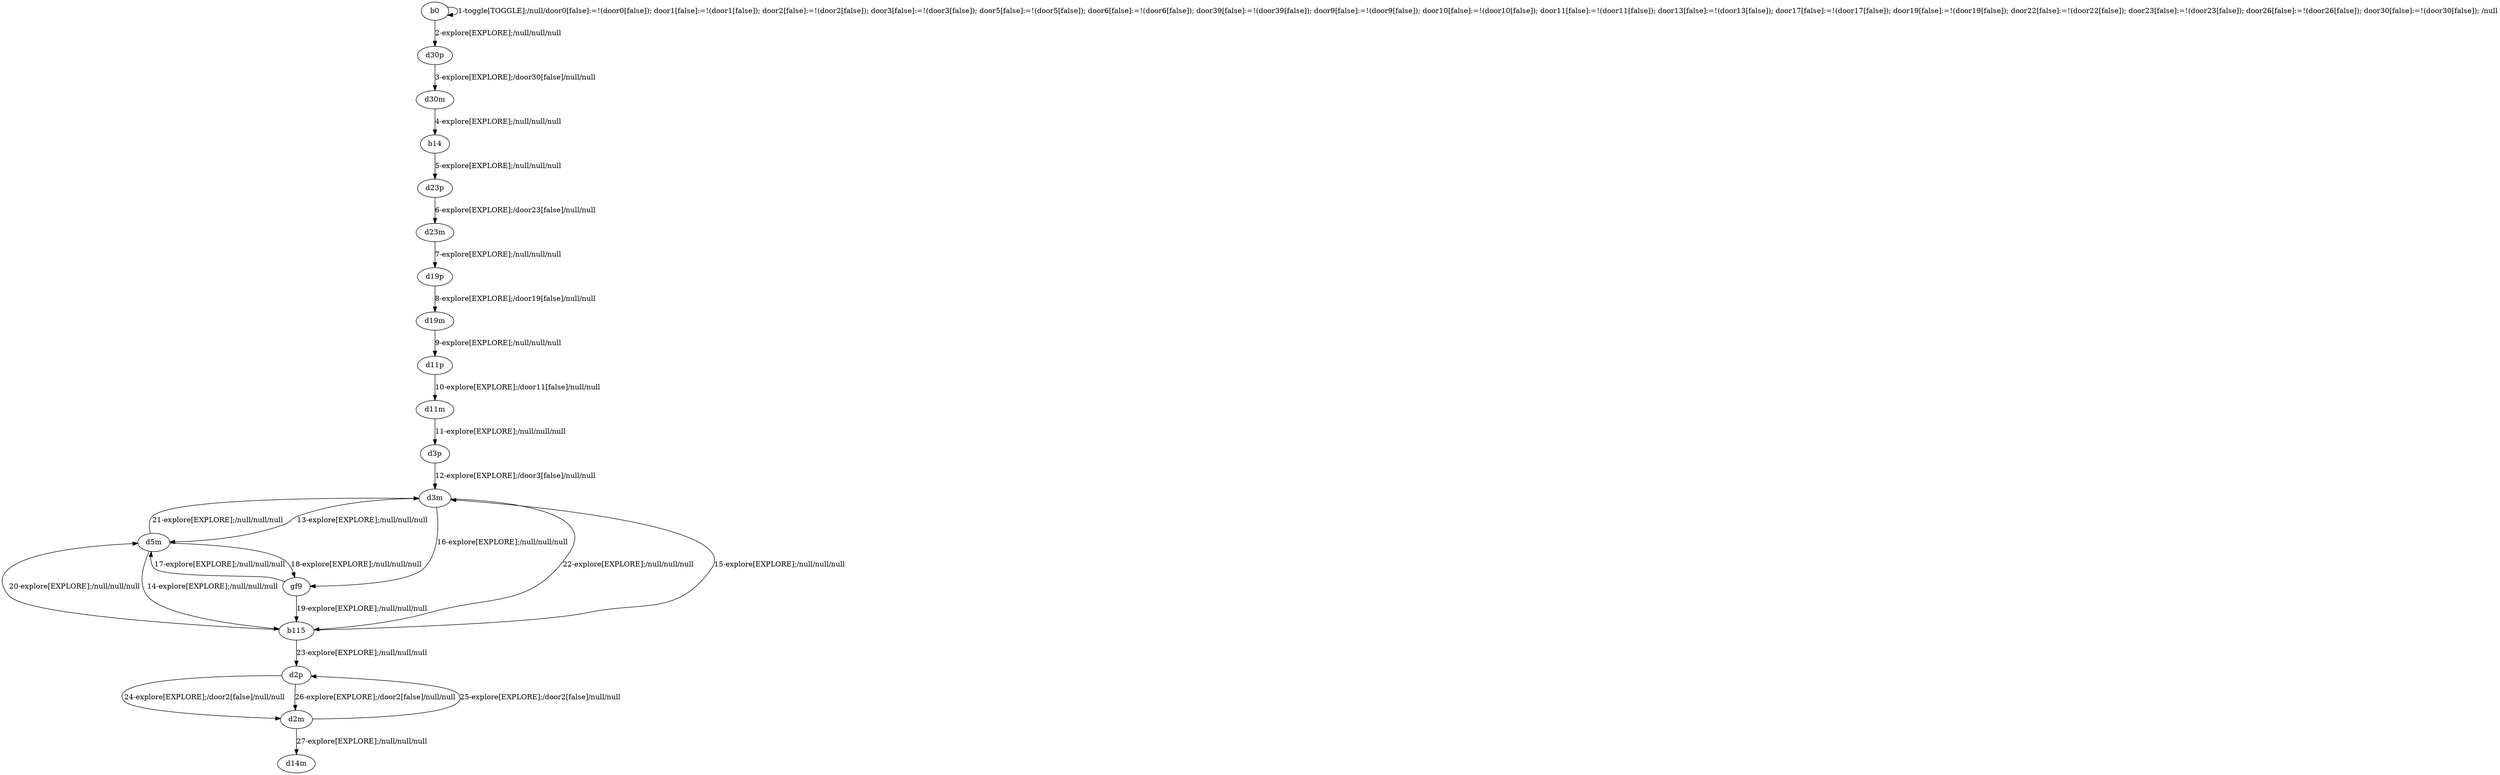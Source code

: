 # Total number of goals covered by this test: 4
# d5m --> gf9
# b115 --> d3m
# d3m --> gf9
# b115 --> d5m

digraph g {
"b0" -> "b0" [label = "1-toggle[TOGGLE];/null/door0[false]:=!(door0[false]); door1[false]:=!(door1[false]); door2[false]:=!(door2[false]); door3[false]:=!(door3[false]); door5[false]:=!(door5[false]); door6[false]:=!(door6[false]); door39[false]:=!(door39[false]); door9[false]:=!(door9[false]); door10[false]:=!(door10[false]); door11[false]:=!(door11[false]); door13[false]:=!(door13[false]); door17[false]:=!(door17[false]); door19[false]:=!(door19[false]); door22[false]:=!(door22[false]); door23[false]:=!(door23[false]); door26[false]:=!(door26[false]); door30[false]:=!(door30[false]); /null"];
"b0" -> "d30p" [label = "2-explore[EXPLORE];/null/null/null"];
"d30p" -> "d30m" [label = "3-explore[EXPLORE];/door30[false]/null/null"];
"d30m" -> "b14" [label = "4-explore[EXPLORE];/null/null/null"];
"b14" -> "d23p" [label = "5-explore[EXPLORE];/null/null/null"];
"d23p" -> "d23m" [label = "6-explore[EXPLORE];/door23[false]/null/null"];
"d23m" -> "d19p" [label = "7-explore[EXPLORE];/null/null/null"];
"d19p" -> "d19m" [label = "8-explore[EXPLORE];/door19[false]/null/null"];
"d19m" -> "d11p" [label = "9-explore[EXPLORE];/null/null/null"];
"d11p" -> "d11m" [label = "10-explore[EXPLORE];/door11[false]/null/null"];
"d11m" -> "d3p" [label = "11-explore[EXPLORE];/null/null/null"];
"d3p" -> "d3m" [label = "12-explore[EXPLORE];/door3[false]/null/null"];
"d3m" -> "d5m" [label = "13-explore[EXPLORE];/null/null/null"];
"d5m" -> "b115" [label = "14-explore[EXPLORE];/null/null/null"];
"b115" -> "d3m" [label = "15-explore[EXPLORE];/null/null/null"];
"d3m" -> "gf9" [label = "16-explore[EXPLORE];/null/null/null"];
"gf9" -> "d5m" [label = "17-explore[EXPLORE];/null/null/null"];
"d5m" -> "gf9" [label = "18-explore[EXPLORE];/null/null/null"];
"gf9" -> "b115" [label = "19-explore[EXPLORE];/null/null/null"];
"b115" -> "d5m" [label = "20-explore[EXPLORE];/null/null/null"];
"d5m" -> "d3m" [label = "21-explore[EXPLORE];/null/null/null"];
"d3m" -> "b115" [label = "22-explore[EXPLORE];/null/null/null"];
"b115" -> "d2p" [label = "23-explore[EXPLORE];/null/null/null"];
"d2p" -> "d2m" [label = "24-explore[EXPLORE];/door2[false]/null/null"];
"d2m" -> "d2p" [label = "25-explore[EXPLORE];/door2[false]/null/null"];
"d2p" -> "d2m" [label = "26-explore[EXPLORE];/door2[false]/null/null"];
"d2m" -> "d14m" [label = "27-explore[EXPLORE];/null/null/null"];
}